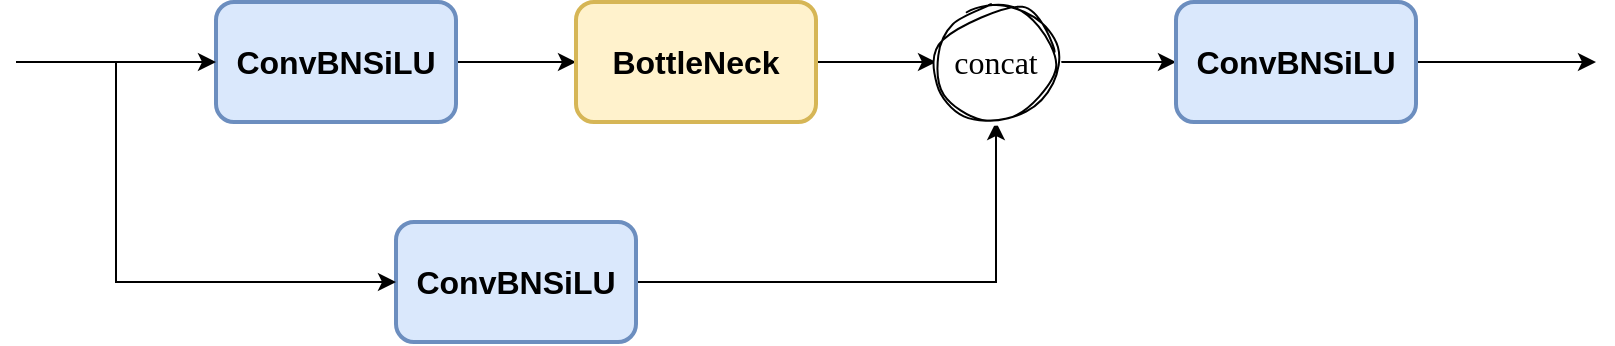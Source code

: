 <mxfile version="20.8.23" type="github">
  <diagram name="第 1 页" id="f60LronIqc0JHcP7PERL">
    <mxGraphModel dx="998" dy="530" grid="1" gridSize="10" guides="1" tooltips="1" connect="1" arrows="1" fold="1" page="1" pageScale="1" pageWidth="827" pageHeight="1169" math="0" shadow="0">
      <root>
        <mxCell id="0" />
        <mxCell id="1" parent="0" />
        <mxCell id="CtJdPsDYsdZSeA5UdTZm-7" style="edgeStyle=orthogonalEdgeStyle;rounded=0;orthogonalLoop=1;jettySize=auto;html=1;entryX=0;entryY=0.5;entryDx=0;entryDy=0;" parent="1" source="CtJdPsDYsdZSeA5UdTZm-1" target="CtJdPsDYsdZSeA5UdTZm-2" edge="1">
          <mxGeometry relative="1" as="geometry" />
        </mxCell>
        <mxCell id="CtJdPsDYsdZSeA5UdTZm-1" value="&lt;font style=&quot;font-size: 16px;&quot;&gt;&lt;b&gt;ConvBNSiLU&lt;/b&gt;&lt;/font&gt;" style="rounded=1;whiteSpace=wrap;html=1;fillColor=#dae8fc;strokeColor=#6c8ebf;strokeWidth=2;" parent="1" vertex="1">
          <mxGeometry x="110" y="760" width="120" height="60" as="geometry" />
        </mxCell>
        <mxCell id="CtJdPsDYsdZSeA5UdTZm-8" style="edgeStyle=orthogonalEdgeStyle;rounded=0;orthogonalLoop=1;jettySize=auto;html=1;entryX=0;entryY=0.5;entryDx=0;entryDy=0;" parent="1" source="CtJdPsDYsdZSeA5UdTZm-2" target="CtJdPsDYsdZSeA5UdTZm-5" edge="1">
          <mxGeometry relative="1" as="geometry" />
        </mxCell>
        <mxCell id="CtJdPsDYsdZSeA5UdTZm-2" value="&lt;font style=&quot;font-size: 16px;&quot;&gt;&lt;b&gt;BottleNeck&lt;/b&gt;&lt;/font&gt;" style="rounded=1;whiteSpace=wrap;html=1;fillColor=#fff2cc;strokeColor=#d6b656;strokeWidth=2;" parent="1" vertex="1">
          <mxGeometry x="290" y="760" width="120" height="60" as="geometry" />
        </mxCell>
        <mxCell id="CtJdPsDYsdZSeA5UdTZm-15" style="edgeStyle=orthogonalEdgeStyle;rounded=0;orthogonalLoop=1;jettySize=auto;html=1;" parent="1" source="CtJdPsDYsdZSeA5UdTZm-3" target="CtJdPsDYsdZSeA5UdTZm-5" edge="1">
          <mxGeometry relative="1" as="geometry" />
        </mxCell>
        <mxCell id="CtJdPsDYsdZSeA5UdTZm-3" value="&lt;font style=&quot;font-size: 16px;&quot;&gt;&lt;b&gt;ConvBNSiLU&lt;/b&gt;&lt;/font&gt;" style="rounded=1;whiteSpace=wrap;html=1;fillColor=#dae8fc;strokeColor=#6c8ebf;strokeWidth=2;" parent="1" vertex="1">
          <mxGeometry x="200" y="870" width="120" height="60" as="geometry" />
        </mxCell>
        <mxCell id="CtJdPsDYsdZSeA5UdTZm-9" style="edgeStyle=orthogonalEdgeStyle;rounded=0;orthogonalLoop=1;jettySize=auto;html=1;exitX=1;exitY=0.5;exitDx=0;exitDy=0;entryX=0;entryY=0.5;entryDx=0;entryDy=0;" parent="1" source="CtJdPsDYsdZSeA5UdTZm-5" target="CtJdPsDYsdZSeA5UdTZm-6" edge="1">
          <mxGeometry relative="1" as="geometry" />
        </mxCell>
        <mxCell id="CtJdPsDYsdZSeA5UdTZm-5" value="&lt;font face=&quot;Comic Sans MS&quot; style=&quot;font-size: 16px;&quot;&gt;concat&lt;/font&gt;" style="ellipse;whiteSpace=wrap;html=1;sketch=1;curveFitting=1;jiggle=2;" parent="1" vertex="1">
          <mxGeometry x="470" y="760" width="60" height="60" as="geometry" />
        </mxCell>
        <mxCell id="CtJdPsDYsdZSeA5UdTZm-10" style="edgeStyle=orthogonalEdgeStyle;rounded=0;orthogonalLoop=1;jettySize=auto;html=1;exitX=1;exitY=0.5;exitDx=0;exitDy=0;" parent="1" source="CtJdPsDYsdZSeA5UdTZm-6" edge="1">
          <mxGeometry relative="1" as="geometry">
            <mxPoint x="800" y="790" as="targetPoint" />
          </mxGeometry>
        </mxCell>
        <mxCell id="CtJdPsDYsdZSeA5UdTZm-6" value="&lt;font style=&quot;font-size: 16px;&quot;&gt;&lt;b&gt;ConvBNSiLU&lt;/b&gt;&lt;/font&gt;" style="rounded=1;whiteSpace=wrap;html=1;fillColor=#dae8fc;strokeColor=#6c8ebf;strokeWidth=2;" parent="1" vertex="1">
          <mxGeometry x="590" y="760" width="120" height="60" as="geometry" />
        </mxCell>
        <mxCell id="CtJdPsDYsdZSeA5UdTZm-11" value="" style="endArrow=classic;html=1;rounded=0;entryX=0;entryY=0.5;entryDx=0;entryDy=0;" parent="1" target="CtJdPsDYsdZSeA5UdTZm-1" edge="1">
          <mxGeometry width="50" height="50" relative="1" as="geometry">
            <mxPoint x="10" y="790" as="sourcePoint" />
            <mxPoint x="450" y="730" as="targetPoint" />
          </mxGeometry>
        </mxCell>
        <mxCell id="CtJdPsDYsdZSeA5UdTZm-14" value="" style="endArrow=classic;html=1;rounded=0;entryX=0;entryY=0.5;entryDx=0;entryDy=0;" parent="1" target="CtJdPsDYsdZSeA5UdTZm-3" edge="1">
          <mxGeometry width="50" height="50" relative="1" as="geometry">
            <mxPoint x="60" y="790" as="sourcePoint" />
            <mxPoint x="60" y="900" as="targetPoint" />
            <Array as="points">
              <mxPoint x="60" y="900" />
            </Array>
          </mxGeometry>
        </mxCell>
      </root>
    </mxGraphModel>
  </diagram>
</mxfile>
